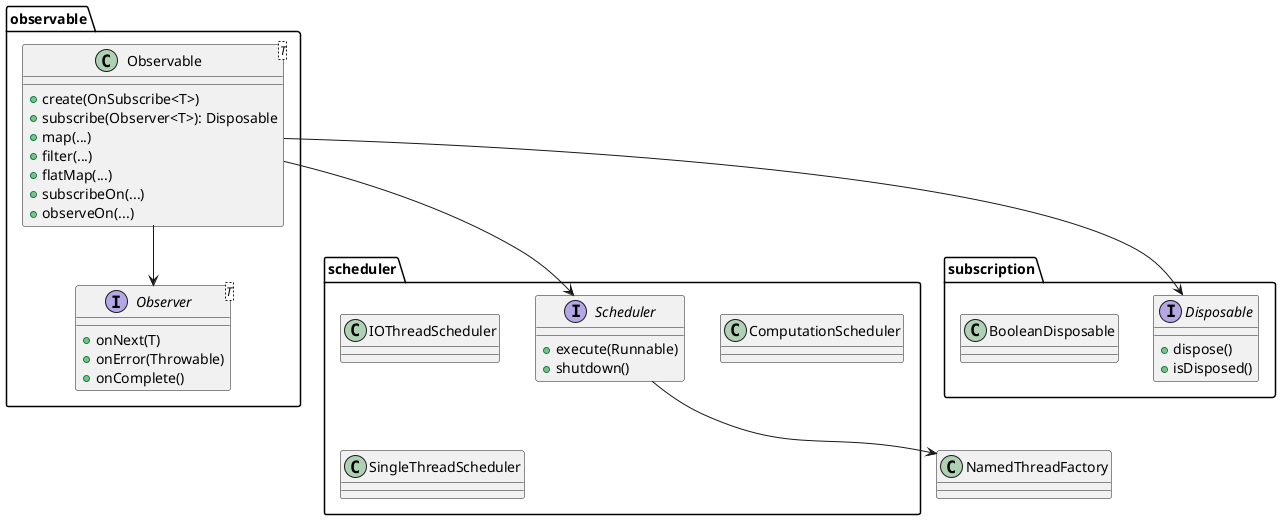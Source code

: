 @startuml
package observable {
  class Observable<T> {
    +create(OnSubscribe<T>)
    +subscribe(Observer<T>): Disposable
    +map(...)
    +filter(...)
    +flatMap(...)
    +subscribeOn(...)
    +observeOn(...)
  }
  interface Observer<T> {
    +onNext(T)
    +onError(Throwable)
    +onComplete()
  }
}
package scheduler {
  interface Scheduler {
    +execute(Runnable)
    +shutdown()
  }
  class IOThreadScheduler
  class ComputationScheduler
  class SingleThreadScheduler
}
package subscription {
  interface Disposable {
    +dispose()
    +isDisposed()
  }
  class BooleanDisposable
}
Observable --> Observer
Observable --> Scheduler
Observable --> Disposable
Scheduler --> NamedThreadFactory
@enduml